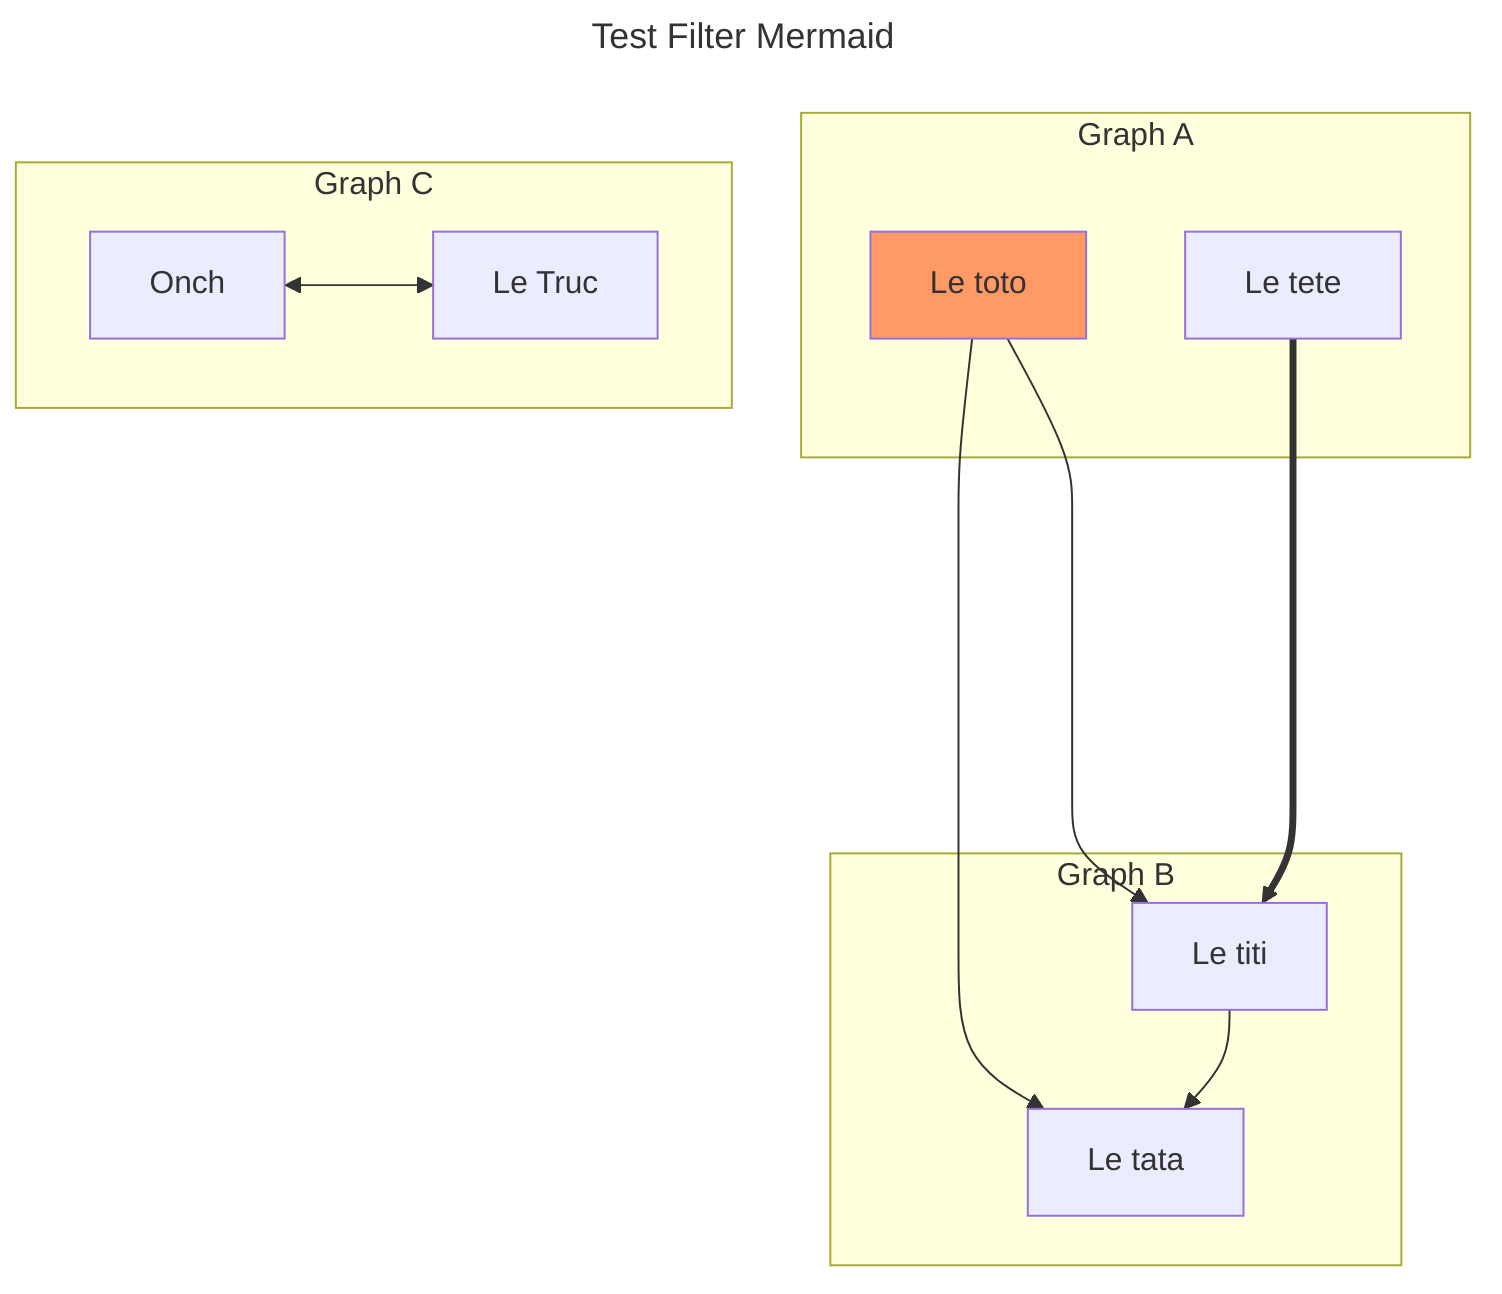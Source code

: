 ---
title: Test Filter Mermaid
---
flowchart TD

    classDef orange fill:#f96


    subgraph A["Graph A"]
        toto[Le toto]
        tete[Le tete]
    end
    class toto orange

    subgraph B["Graph B"]
        tata[Le tata]
        titi[Le titi]
    end

    subgraph C["Graph C"]
        onch[Onch]
        truc[Le Truc]
    end

    toto --> tata
    toto --> titi
    titi --> tata
    tete =====> titi
    onch <--> truc